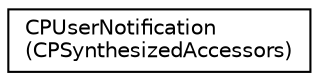 digraph "Graphical Class Hierarchy"
{
  edge [fontname="Helvetica",fontsize="10",labelfontname="Helvetica",labelfontsize="10"];
  node [fontname="Helvetica",fontsize="10",shape=record];
  rankdir="LR";
  Node1 [label="CPUserNotification\l(CPSynthesizedAccessors)",height=0.2,width=0.4,color="black", fillcolor="white", style="filled",URL="$category_c_p_user_notification_07_c_p_synthesized_accessors_08.html"];
}
